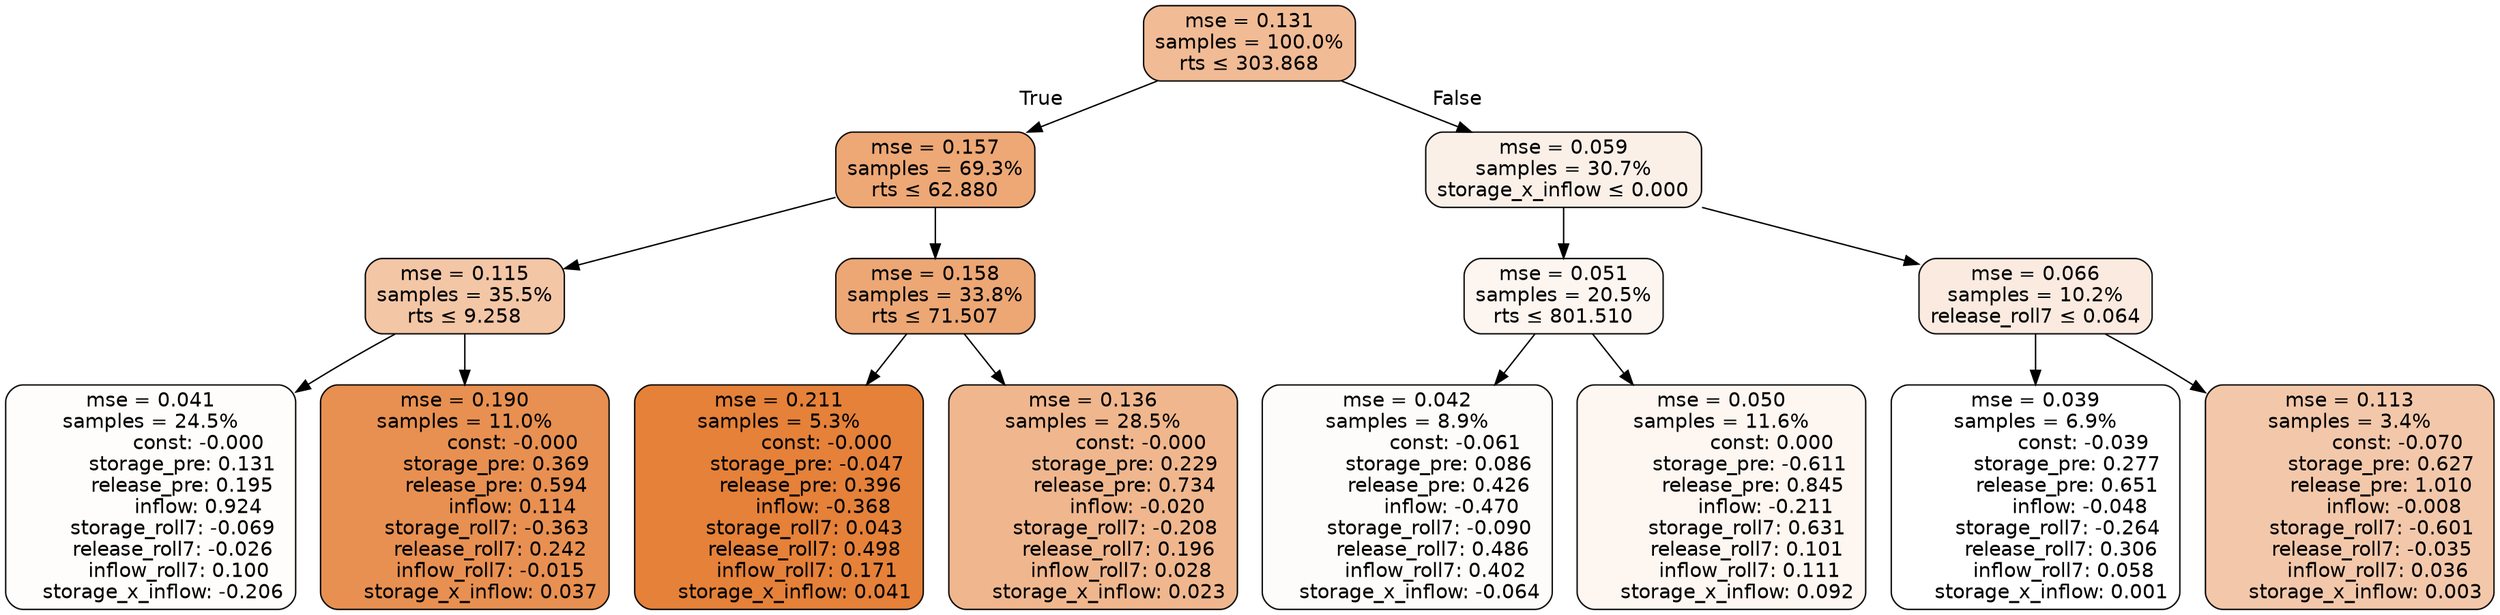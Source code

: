 digraph tree {
bgcolor="transparent"
node [shape=rectangle, style="filled, rounded", color="black", fontname=helvetica] ;
edge [fontname=helvetica] ;
	"0" [label="mse = 0.131
samples = 100.0%
rts &le; 303.868", fillcolor="#f1bb95"]
	"1" [label="mse = 0.157
samples = 69.3%
rts &le; 62.880", fillcolor="#eda876"]
	"2" [label="mse = 0.115
samples = 35.5%
rts &le; 9.258", fillcolor="#f3c6a6"]
	"3" [label="mse = 0.041
samples = 24.5%
               const: -0.000
          storage_pre: 0.131
          release_pre: 0.195
               inflow: 0.924
       storage_roll7: -0.069
       release_roll7: -0.026
         inflow_roll7: 0.100
    storage_x_inflow: -0.206", fillcolor="#fefdfc"]
	"4" [label="mse = 0.190
samples = 11.0%
               const: -0.000
          storage_pre: 0.369
          release_pre: 0.594
               inflow: 0.114
       storage_roll7: -0.363
        release_roll7: 0.242
        inflow_roll7: -0.015
     storage_x_inflow: 0.037", fillcolor="#e89051"]
	"5" [label="mse = 0.158
samples = 33.8%
rts &le; 71.507", fillcolor="#eca775"]
	"6" [label="mse = 0.211
samples = 5.3%
               const: -0.000
         storage_pre: -0.047
          release_pre: 0.396
              inflow: -0.368
        storage_roll7: 0.043
        release_roll7: 0.498
         inflow_roll7: 0.171
     storage_x_inflow: 0.041", fillcolor="#e58139"]
	"7" [label="mse = 0.136
samples = 28.5%
               const: -0.000
          storage_pre: 0.229
          release_pre: 0.734
              inflow: -0.020
       storage_roll7: -0.208
        release_roll7: 0.196
         inflow_roll7: 0.028
     storage_x_inflow: 0.023", fillcolor="#f0b78e"]
	"8" [label="mse = 0.059
samples = 30.7%
storage_x_inflow &le; 0.000", fillcolor="#fbf0e8"]
	"9" [label="mse = 0.051
samples = 20.5%
rts &le; 801.510", fillcolor="#fdf5f0"]
	"10" [label="mse = 0.042
samples = 8.9%
               const: -0.061
          storage_pre: 0.086
          release_pre: 0.426
              inflow: -0.470
       storage_roll7: -0.090
        release_roll7: 0.486
         inflow_roll7: 0.402
    storage_x_inflow: -0.064", fillcolor="#fefcfb"]
	"11" [label="mse = 0.050
samples = 11.6%
                const: 0.000
         storage_pre: -0.611
          release_pre: 0.845
              inflow: -0.211
        storage_roll7: 0.631
        release_roll7: 0.101
         inflow_roll7: 0.111
     storage_x_inflow: 0.092", fillcolor="#fdf6f1"]
	"12" [label="mse = 0.066
samples = 10.2%
release_roll7 &le; 0.064", fillcolor="#faeadf"]
	"13" [label="mse = 0.039
samples = 6.9%
               const: -0.039
          storage_pre: 0.277
          release_pre: 0.651
              inflow: -0.048
       storage_roll7: -0.264
        release_roll7: 0.306
         inflow_roll7: 0.058
     storage_x_inflow: 0.001", fillcolor="#ffffff"]
	"14" [label="mse = 0.113
samples = 3.4%
               const: -0.070
          storage_pre: 0.627
          release_pre: 1.010
              inflow: -0.008
       storage_roll7: -0.601
       release_roll7: -0.035
         inflow_roll7: 0.036
     storage_x_inflow: 0.003", fillcolor="#f3c8aa"]

	"0" -> "1" [labeldistance=2.5, labelangle=45, headlabel="True"]
	"1" -> "2"
	"2" -> "3"
	"2" -> "4"
	"1" -> "5"
	"5" -> "6"
	"5" -> "7"
	"0" -> "8" [labeldistance=2.5, labelangle=-45, headlabel="False"]
	"8" -> "9"
	"9" -> "10"
	"9" -> "11"
	"8" -> "12"
	"12" -> "13"
	"12" -> "14"
}